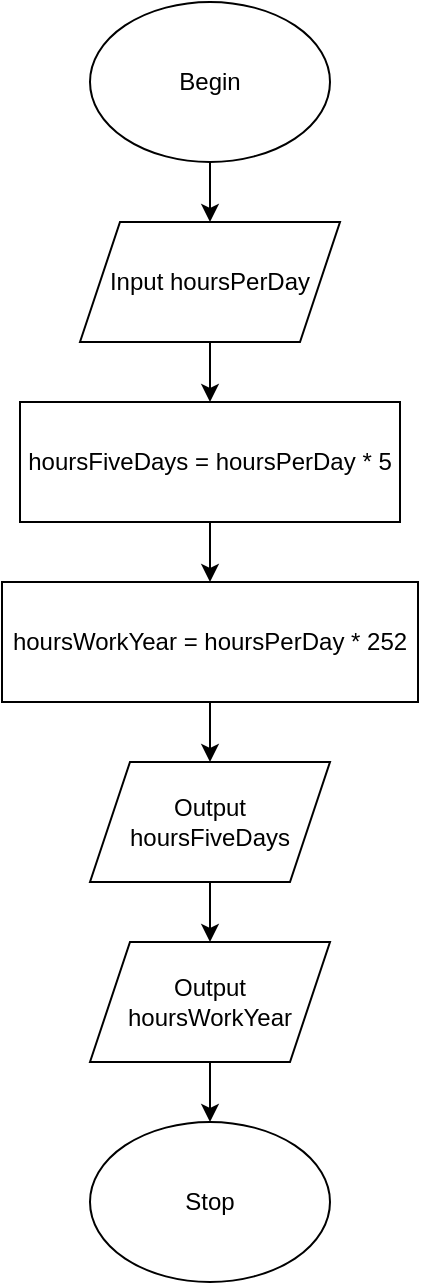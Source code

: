 <mxfile version="13.6.6" type="github">
  <diagram id="pkRGabHacolZZG_19YhH" name="Page-1">
    <mxGraphModel dx="1173" dy="517" grid="1" gridSize="10" guides="1" tooltips="1" connect="1" arrows="1" fold="1" page="1" pageScale="1" pageWidth="850" pageHeight="1100" math="0" shadow="0">
      <root>
        <mxCell id="0" />
        <mxCell id="1" parent="0" />
        <mxCell id="TC4L47T5a7daDtGir_80-2" value="" style="edgeStyle=orthogonalEdgeStyle;rounded=0;orthogonalLoop=1;jettySize=auto;html=1;" edge="1" parent="1" source="f5xt4VCijeW7_UZX-B6N-1" target="TC4L47T5a7daDtGir_80-1">
          <mxGeometry relative="1" as="geometry" />
        </mxCell>
        <mxCell id="f5xt4VCijeW7_UZX-B6N-1" value="Begin" style="ellipse;whiteSpace=wrap;html=1;" parent="1" vertex="1">
          <mxGeometry x="365" y="230" width="120" height="80" as="geometry" />
        </mxCell>
        <mxCell id="TC4L47T5a7daDtGir_80-4" value="" style="edgeStyle=orthogonalEdgeStyle;rounded=0;orthogonalLoop=1;jettySize=auto;html=1;" edge="1" parent="1" source="TC4L47T5a7daDtGir_80-1" target="TC4L47T5a7daDtGir_80-3">
          <mxGeometry relative="1" as="geometry" />
        </mxCell>
        <mxCell id="TC4L47T5a7daDtGir_80-1" value="Input hoursPerDay" style="shape=parallelogram;perimeter=parallelogramPerimeter;whiteSpace=wrap;html=1;fixedSize=1;" vertex="1" parent="1">
          <mxGeometry x="360" y="340" width="130" height="60" as="geometry" />
        </mxCell>
        <mxCell id="TC4L47T5a7daDtGir_80-6" value="" style="edgeStyle=orthogonalEdgeStyle;rounded=0;orthogonalLoop=1;jettySize=auto;html=1;" edge="1" parent="1" source="TC4L47T5a7daDtGir_80-3" target="TC4L47T5a7daDtGir_80-5">
          <mxGeometry relative="1" as="geometry" />
        </mxCell>
        <mxCell id="TC4L47T5a7daDtGir_80-3" value="hoursFiveDays = hoursPerDay * 5" style="whiteSpace=wrap;html=1;" vertex="1" parent="1">
          <mxGeometry x="330" y="430" width="190" height="60" as="geometry" />
        </mxCell>
        <mxCell id="TC4L47T5a7daDtGir_80-8" value="" style="edgeStyle=orthogonalEdgeStyle;rounded=0;orthogonalLoop=1;jettySize=auto;html=1;" edge="1" parent="1" source="TC4L47T5a7daDtGir_80-5" target="TC4L47T5a7daDtGir_80-7">
          <mxGeometry relative="1" as="geometry" />
        </mxCell>
        <mxCell id="TC4L47T5a7daDtGir_80-5" value="hoursWorkYear = hoursPerDay * 252" style="whiteSpace=wrap;html=1;" vertex="1" parent="1">
          <mxGeometry x="321" y="520" width="208" height="60" as="geometry" />
        </mxCell>
        <mxCell id="TC4L47T5a7daDtGir_80-14" value="" style="edgeStyle=orthogonalEdgeStyle;rounded=0;orthogonalLoop=1;jettySize=auto;html=1;" edge="1" parent="1" source="TC4L47T5a7daDtGir_80-7" target="TC4L47T5a7daDtGir_80-13">
          <mxGeometry relative="1" as="geometry" />
        </mxCell>
        <mxCell id="TC4L47T5a7daDtGir_80-7" value="Output hoursFiveDays" style="shape=parallelogram;perimeter=parallelogramPerimeter;whiteSpace=wrap;html=1;fixedSize=1;" vertex="1" parent="1">
          <mxGeometry x="365" y="610" width="120" height="60" as="geometry" />
        </mxCell>
        <mxCell id="TC4L47T5a7daDtGir_80-16" value="" style="edgeStyle=orthogonalEdgeStyle;rounded=0;orthogonalLoop=1;jettySize=auto;html=1;" edge="1" parent="1" source="TC4L47T5a7daDtGir_80-13" target="TC4L47T5a7daDtGir_80-15">
          <mxGeometry relative="1" as="geometry" />
        </mxCell>
        <mxCell id="TC4L47T5a7daDtGir_80-13" value="Output hoursWorkYear" style="shape=parallelogram;perimeter=parallelogramPerimeter;whiteSpace=wrap;html=1;fixedSize=1;" vertex="1" parent="1">
          <mxGeometry x="365" y="700" width="120" height="60" as="geometry" />
        </mxCell>
        <mxCell id="TC4L47T5a7daDtGir_80-15" value="Stop" style="ellipse;whiteSpace=wrap;html=1;" vertex="1" parent="1">
          <mxGeometry x="365" y="790" width="120" height="80" as="geometry" />
        </mxCell>
      </root>
    </mxGraphModel>
  </diagram>
</mxfile>
